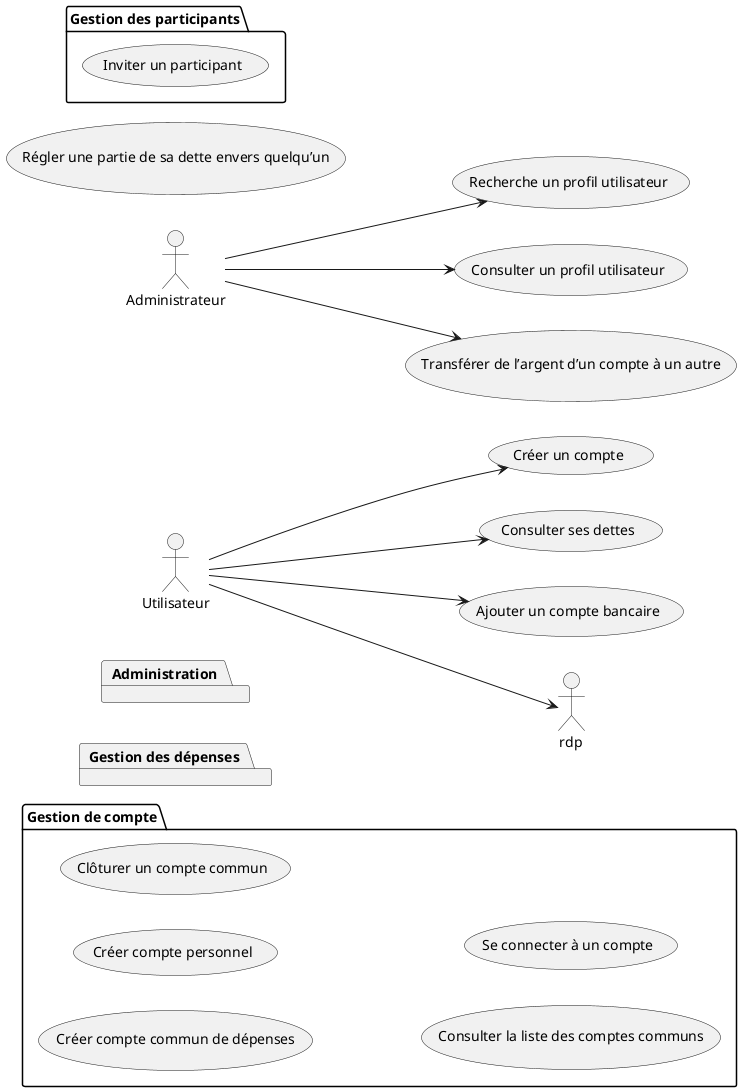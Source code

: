 @startuml "Diagramme de cas d'utilisation"

left to right direction

actor "Utilisateur" as User

actor "Administrateur" as Admin

package "Gestion de compte"{
	usecase "Créer compte commun de dépenses" as cccd
	usecase "Créer compte personnel" as ccp
	usecase "Clôturer un compte commun" as ccc
	usecase "Consulter la liste des comptes communs" as clcc
	usecase "Se connecter à un compte" as scc

}

package "Gestion des participants"{
	usecase "Inviter un participant" as iup
}

package "Gestion des dépenses"{

}

package "Administration"{

}

usecase "Créer un compte" as cuc

usecase "Consulter ses dettes" as csd

usecase "Régler une partie de sa dette envers quelqu’un" as rpd

usecase "Ajouter un compte bancaire" as acb

usecase "Recherche un profil utilisateur" as rpu

usecase "Consulter un profil utilisateur" as cpu

usecase "Transférer de l’argent d’un compte à un autre" as tda

User-->cuc
User-->csd
User-->rdp
User-->acb
Admin-->rpu
Admin-->cpu
Admin-->tda

@enduml